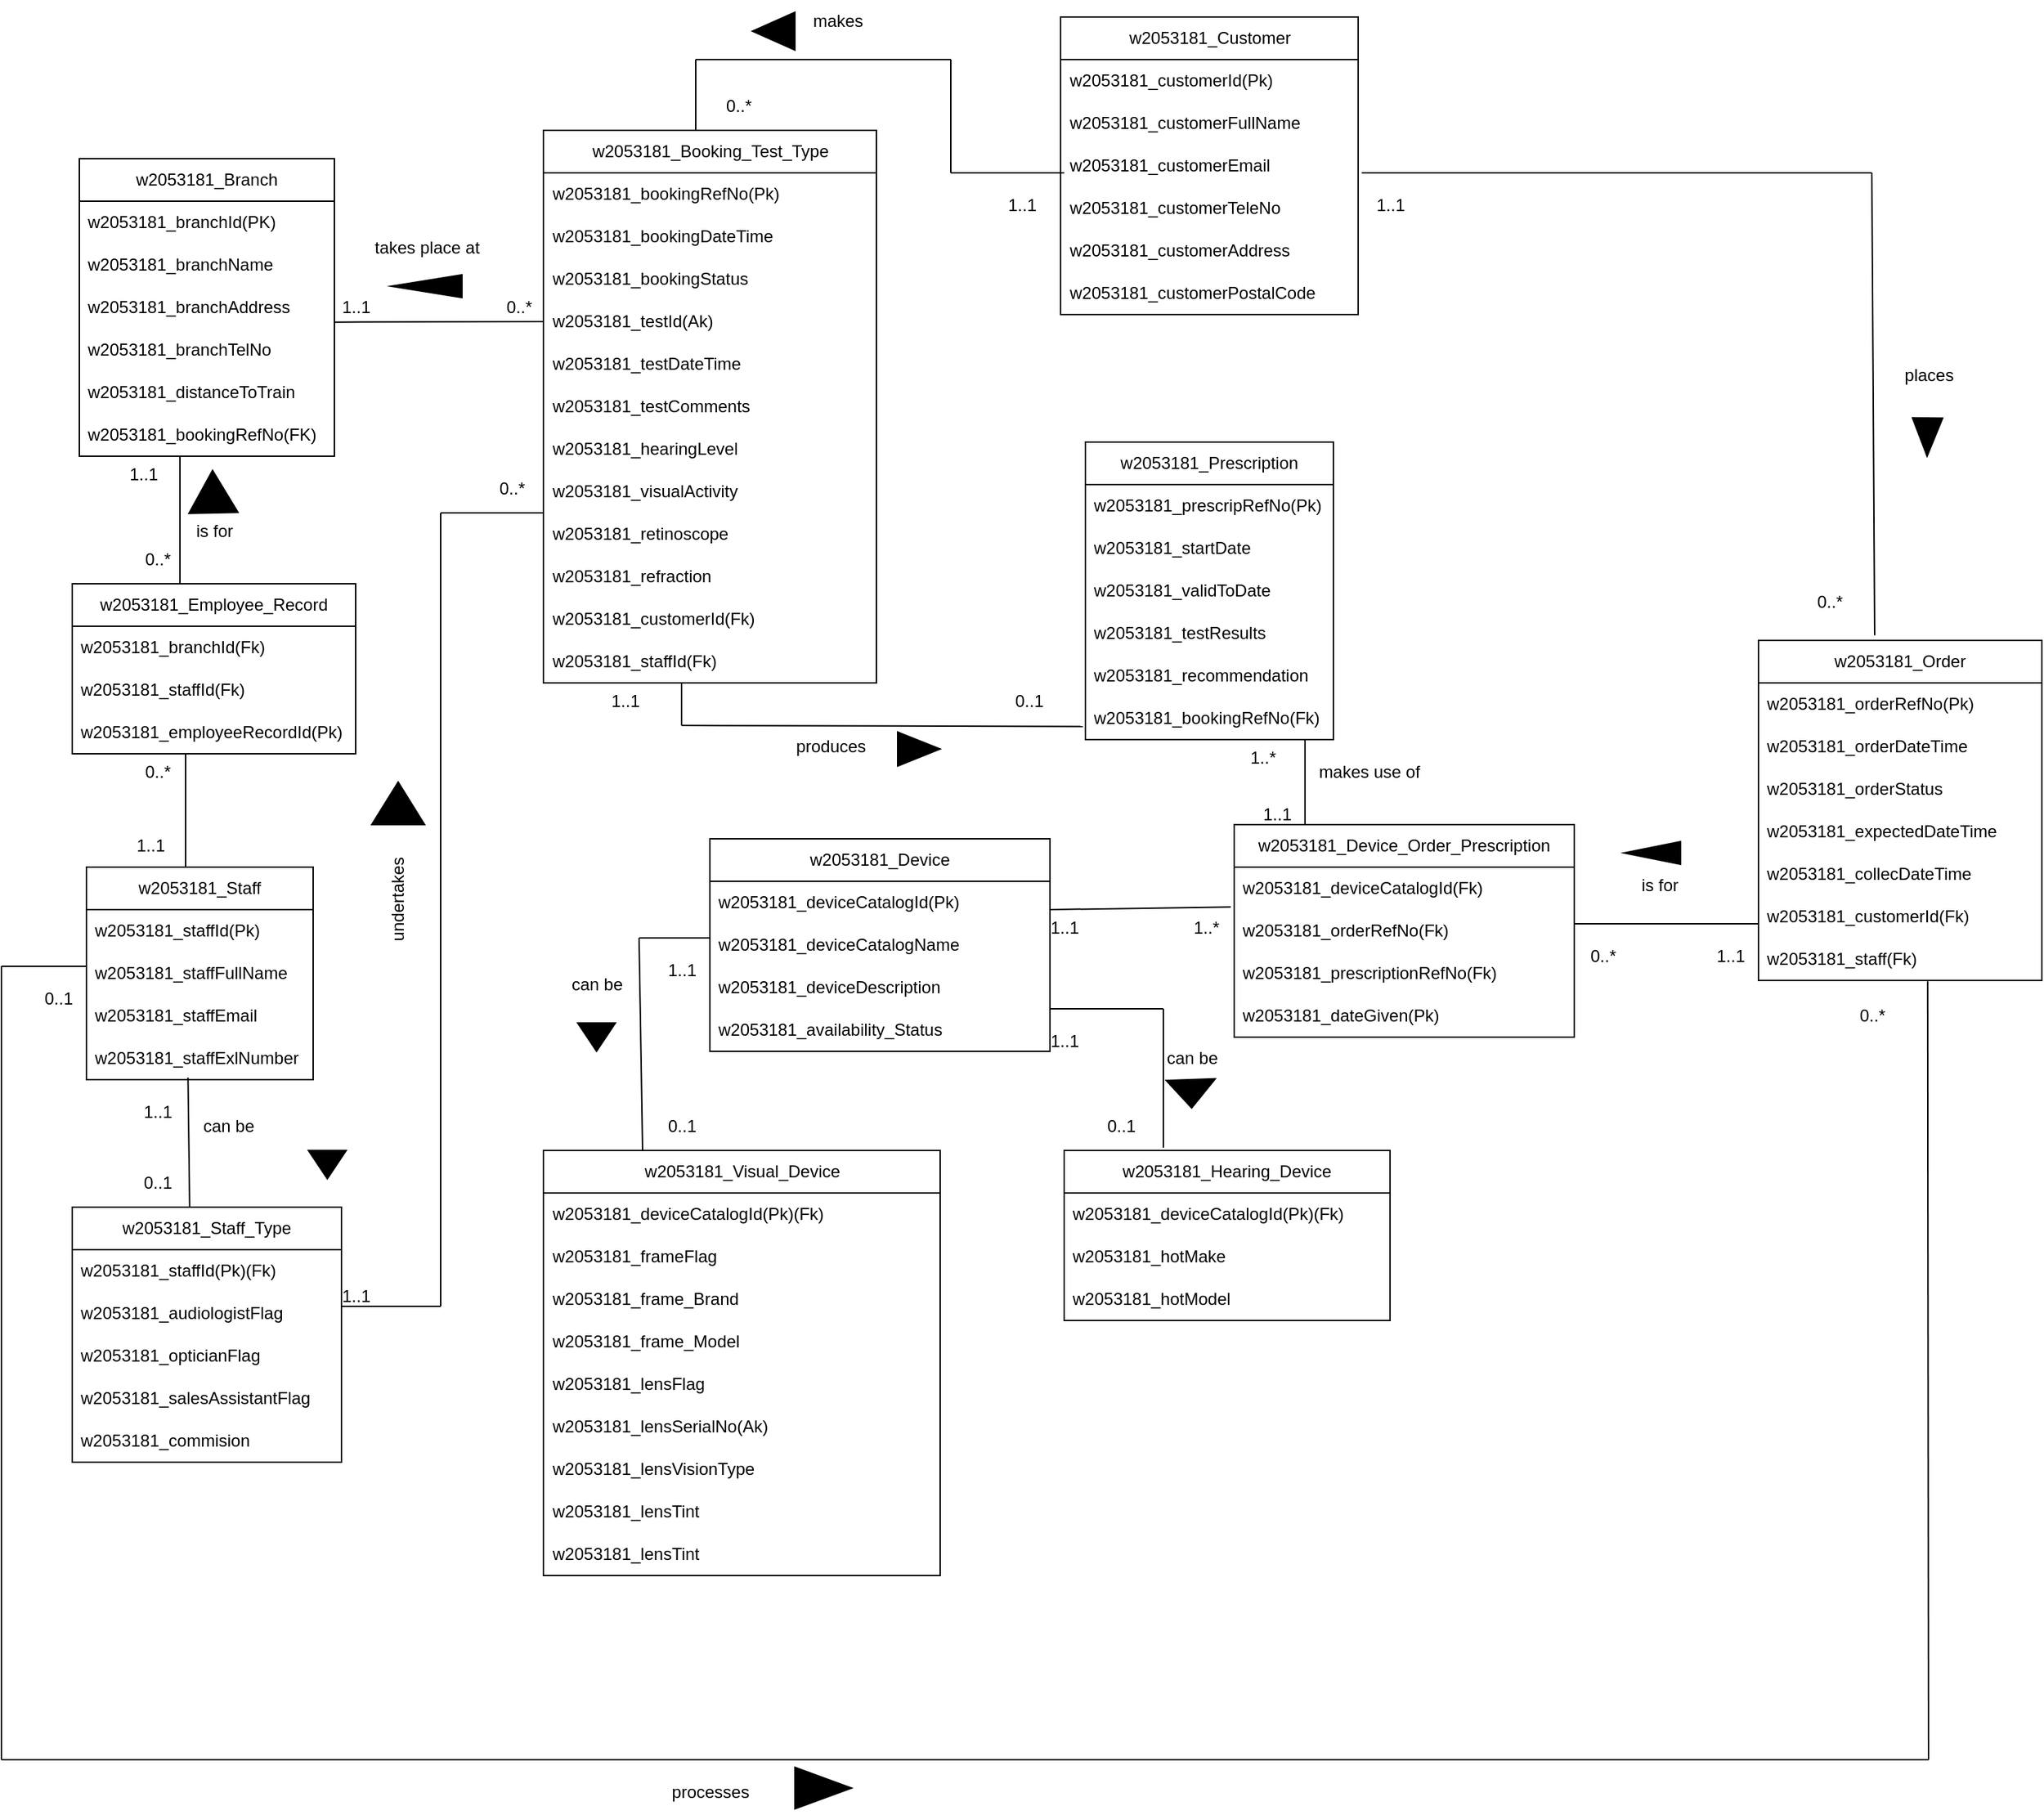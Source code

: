 <mxfile version="24.8.3">
  <diagram name="Page-1" id="bJyHh586enk4Mlsa7Qvp">
    <mxGraphModel dx="1720" dy="743" grid="1" gridSize="10" guides="1" tooltips="1" connect="1" arrows="1" fold="1" page="1" pageScale="1" pageWidth="850" pageHeight="1100" math="0" shadow="0">
      <root>
        <mxCell id="0" />
        <mxCell id="1" parent="0" />
        <mxCell id="fAgYxq34U-bRokej3RfG-1" value="w2053181_Branch" style="swimlane;fontStyle=0;childLayout=stackLayout;horizontal=1;startSize=30;horizontalStack=0;resizeParent=1;resizeParentMax=0;resizeLast=0;collapsible=1;marginBottom=0;whiteSpace=wrap;html=1;" vertex="1" parent="1">
          <mxGeometry x="85" y="150" width="180" height="210" as="geometry" />
        </mxCell>
        <mxCell id="fAgYxq34U-bRokej3RfG-2" value="w2053181_branchId(PK)" style="text;strokeColor=none;fillColor=none;align=left;verticalAlign=middle;spacingLeft=4;spacingRight=4;overflow=hidden;points=[[0,0.5],[1,0.5]];portConstraint=eastwest;rotatable=0;whiteSpace=wrap;html=1;" vertex="1" parent="fAgYxq34U-bRokej3RfG-1">
          <mxGeometry y="30" width="180" height="30" as="geometry" />
        </mxCell>
        <mxCell id="fAgYxq34U-bRokej3RfG-3" value="w2053181_branchName" style="text;strokeColor=none;fillColor=none;align=left;verticalAlign=middle;spacingLeft=4;spacingRight=4;overflow=hidden;points=[[0,0.5],[1,0.5]];portConstraint=eastwest;rotatable=0;whiteSpace=wrap;html=1;" vertex="1" parent="fAgYxq34U-bRokej3RfG-1">
          <mxGeometry y="60" width="180" height="30" as="geometry" />
        </mxCell>
        <mxCell id="fAgYxq34U-bRokej3RfG-4" value="w2053181_branchAddress" style="text;strokeColor=none;fillColor=none;align=left;verticalAlign=middle;spacingLeft=4;spacingRight=4;overflow=hidden;points=[[0,0.5],[1,0.5]];portConstraint=eastwest;rotatable=0;whiteSpace=wrap;html=1;" vertex="1" parent="fAgYxq34U-bRokej3RfG-1">
          <mxGeometry y="90" width="180" height="30" as="geometry" />
        </mxCell>
        <mxCell id="fAgYxq34U-bRokej3RfG-5" value="w2053181_branchTelNo" style="text;strokeColor=none;fillColor=none;align=left;verticalAlign=middle;spacingLeft=4;spacingRight=4;overflow=hidden;points=[[0,0.5],[1,0.5]];portConstraint=eastwest;rotatable=0;whiteSpace=wrap;html=1;" vertex="1" parent="fAgYxq34U-bRokej3RfG-1">
          <mxGeometry y="120" width="180" height="30" as="geometry" />
        </mxCell>
        <mxCell id="fAgYxq34U-bRokej3RfG-6" value="w2053181_distanceToTrain" style="text;strokeColor=none;fillColor=none;align=left;verticalAlign=middle;spacingLeft=4;spacingRight=4;overflow=hidden;points=[[0,0.5],[1,0.5]];portConstraint=eastwest;rotatable=0;whiteSpace=wrap;html=1;" vertex="1" parent="fAgYxq34U-bRokej3RfG-1">
          <mxGeometry y="150" width="180" height="30" as="geometry" />
        </mxCell>
        <mxCell id="fAgYxq34U-bRokej3RfG-7" value="w2053181_bookingRefNo(FK)" style="text;strokeColor=none;fillColor=none;align=left;verticalAlign=middle;spacingLeft=4;spacingRight=4;overflow=hidden;points=[[0,0.5],[1,0.5]];portConstraint=eastwest;rotatable=0;whiteSpace=wrap;html=1;" vertex="1" parent="fAgYxq34U-bRokej3RfG-1">
          <mxGeometry y="180" width="180" height="30" as="geometry" />
        </mxCell>
        <mxCell id="fAgYxq34U-bRokej3RfG-8" value="w2053181_Employee_Record" style="swimlane;fontStyle=0;childLayout=stackLayout;horizontal=1;startSize=30;horizontalStack=0;resizeParent=1;resizeParentMax=0;resizeLast=0;collapsible=1;marginBottom=0;whiteSpace=wrap;html=1;" vertex="1" parent="1">
          <mxGeometry x="80" y="450" width="200" height="120" as="geometry" />
        </mxCell>
        <mxCell id="fAgYxq34U-bRokej3RfG-9" value="w2053181_branchId(Fk)" style="text;strokeColor=none;fillColor=none;align=left;verticalAlign=middle;spacingLeft=4;spacingRight=4;overflow=hidden;points=[[0,0.5],[1,0.5]];portConstraint=eastwest;rotatable=0;whiteSpace=wrap;html=1;" vertex="1" parent="fAgYxq34U-bRokej3RfG-8">
          <mxGeometry y="30" width="200" height="30" as="geometry" />
        </mxCell>
        <mxCell id="fAgYxq34U-bRokej3RfG-10" value="w2053181_staffId(Fk)" style="text;strokeColor=none;fillColor=none;align=left;verticalAlign=middle;spacingLeft=4;spacingRight=4;overflow=hidden;points=[[0,0.5],[1,0.5]];portConstraint=eastwest;rotatable=0;whiteSpace=wrap;html=1;" vertex="1" parent="fAgYxq34U-bRokej3RfG-8">
          <mxGeometry y="60" width="200" height="30" as="geometry" />
        </mxCell>
        <mxCell id="fAgYxq34U-bRokej3RfG-12" value="w2053181_employeeRecordId(Pk)" style="text;strokeColor=none;fillColor=none;align=left;verticalAlign=middle;spacingLeft=4;spacingRight=4;overflow=hidden;points=[[0,0.5],[1,0.5]];portConstraint=eastwest;rotatable=0;whiteSpace=wrap;html=1;" vertex="1" parent="fAgYxq34U-bRokej3RfG-8">
          <mxGeometry y="90" width="200" height="30" as="geometry" />
        </mxCell>
        <mxCell id="fAgYxq34U-bRokej3RfG-14" value="w2053181_Staff_Type" style="swimlane;fontStyle=0;childLayout=stackLayout;horizontal=1;startSize=30;horizontalStack=0;resizeParent=1;resizeParentMax=0;resizeLast=0;collapsible=1;marginBottom=0;whiteSpace=wrap;html=1;" vertex="1" parent="1">
          <mxGeometry x="80" y="890" width="190" height="180" as="geometry" />
        </mxCell>
        <mxCell id="fAgYxq34U-bRokej3RfG-15" value="w2053181_staffId(Pk)(Fk)" style="text;strokeColor=none;fillColor=none;align=left;verticalAlign=middle;spacingLeft=4;spacingRight=4;overflow=hidden;points=[[0,0.5],[1,0.5]];portConstraint=eastwest;rotatable=0;whiteSpace=wrap;html=1;" vertex="1" parent="fAgYxq34U-bRokej3RfG-14">
          <mxGeometry y="30" width="190" height="30" as="geometry" />
        </mxCell>
        <mxCell id="fAgYxq34U-bRokej3RfG-19" value="w2053181_audiologistFlag" style="text;strokeColor=none;fillColor=none;align=left;verticalAlign=middle;spacingLeft=4;spacingRight=4;overflow=hidden;points=[[0,0.5],[1,0.5]];portConstraint=eastwest;rotatable=0;whiteSpace=wrap;html=1;" vertex="1" parent="fAgYxq34U-bRokej3RfG-14">
          <mxGeometry y="60" width="190" height="30" as="geometry" />
        </mxCell>
        <mxCell id="fAgYxq34U-bRokej3RfG-18" value="w2053181_opticianFlag" style="text;strokeColor=none;fillColor=none;align=left;verticalAlign=middle;spacingLeft=4;spacingRight=4;overflow=hidden;points=[[0,0.5],[1,0.5]];portConstraint=eastwest;rotatable=0;whiteSpace=wrap;html=1;" vertex="1" parent="fAgYxq34U-bRokej3RfG-14">
          <mxGeometry y="90" width="190" height="30" as="geometry" />
        </mxCell>
        <mxCell id="fAgYxq34U-bRokej3RfG-16" value="w2053181_salesAssistantFlag" style="text;strokeColor=none;fillColor=none;align=left;verticalAlign=middle;spacingLeft=4;spacingRight=4;overflow=hidden;points=[[0,0.5],[1,0.5]];portConstraint=eastwest;rotatable=0;whiteSpace=wrap;html=1;" vertex="1" parent="fAgYxq34U-bRokej3RfG-14">
          <mxGeometry y="120" width="190" height="30" as="geometry" />
        </mxCell>
        <mxCell id="fAgYxq34U-bRokej3RfG-17" value="w2053181_commision" style="text;strokeColor=none;fillColor=none;align=left;verticalAlign=middle;spacingLeft=4;spacingRight=4;overflow=hidden;points=[[0,0.5],[1,0.5]];portConstraint=eastwest;rotatable=0;whiteSpace=wrap;html=1;" vertex="1" parent="fAgYxq34U-bRokej3RfG-14">
          <mxGeometry y="150" width="190" height="30" as="geometry" />
        </mxCell>
        <mxCell id="fAgYxq34U-bRokej3RfG-20" value="w2053181_Staff" style="swimlane;fontStyle=0;childLayout=stackLayout;horizontal=1;startSize=30;horizontalStack=0;resizeParent=1;resizeParentMax=0;resizeLast=0;collapsible=1;marginBottom=0;whiteSpace=wrap;html=1;" vertex="1" parent="1">
          <mxGeometry x="90" y="650" width="160" height="150" as="geometry" />
        </mxCell>
        <mxCell id="fAgYxq34U-bRokej3RfG-21" value="w2053181_staffId(Pk)" style="text;strokeColor=none;fillColor=none;align=left;verticalAlign=middle;spacingLeft=4;spacingRight=4;overflow=hidden;points=[[0,0.5],[1,0.5]];portConstraint=eastwest;rotatable=0;whiteSpace=wrap;html=1;" vertex="1" parent="fAgYxq34U-bRokej3RfG-20">
          <mxGeometry y="30" width="160" height="30" as="geometry" />
        </mxCell>
        <mxCell id="fAgYxq34U-bRokej3RfG-22" value="w2053181_staffFullName" style="text;strokeColor=none;fillColor=none;align=left;verticalAlign=middle;spacingLeft=4;spacingRight=4;overflow=hidden;points=[[0,0.5],[1,0.5]];portConstraint=eastwest;rotatable=0;whiteSpace=wrap;html=1;" vertex="1" parent="fAgYxq34U-bRokej3RfG-20">
          <mxGeometry y="60" width="160" height="30" as="geometry" />
        </mxCell>
        <mxCell id="fAgYxq34U-bRokej3RfG-23" value="w2053181_staffEmail" style="text;strokeColor=none;fillColor=none;align=left;verticalAlign=middle;spacingLeft=4;spacingRight=4;overflow=hidden;points=[[0,0.5],[1,0.5]];portConstraint=eastwest;rotatable=0;whiteSpace=wrap;html=1;" vertex="1" parent="fAgYxq34U-bRokej3RfG-20">
          <mxGeometry y="90" width="160" height="30" as="geometry" />
        </mxCell>
        <mxCell id="fAgYxq34U-bRokej3RfG-24" value="w2053181_staffExlNumber" style="text;strokeColor=none;fillColor=none;align=left;verticalAlign=middle;spacingLeft=4;spacingRight=4;overflow=hidden;points=[[0,0.5],[1,0.5]];portConstraint=eastwest;rotatable=0;whiteSpace=wrap;html=1;" vertex="1" parent="fAgYxq34U-bRokej3RfG-20">
          <mxGeometry y="120" width="160" height="30" as="geometry" />
        </mxCell>
        <mxCell id="fAgYxq34U-bRokej3RfG-25" value="w2053181_Booking_Test_Type" style="swimlane;fontStyle=0;childLayout=stackLayout;horizontal=1;startSize=30;horizontalStack=0;resizeParent=1;resizeParentMax=0;resizeLast=0;collapsible=1;marginBottom=0;whiteSpace=wrap;html=1;" vertex="1" parent="1">
          <mxGeometry x="412.5" y="130" width="235" height="390" as="geometry" />
        </mxCell>
        <mxCell id="fAgYxq34U-bRokej3RfG-26" value="w2053181_bookingRefNo(Pk)" style="text;strokeColor=none;fillColor=none;align=left;verticalAlign=middle;spacingLeft=4;spacingRight=4;overflow=hidden;points=[[0,0.5],[1,0.5]];portConstraint=eastwest;rotatable=0;whiteSpace=wrap;html=1;" vertex="1" parent="fAgYxq34U-bRokej3RfG-25">
          <mxGeometry y="30" width="235" height="30" as="geometry" />
        </mxCell>
        <mxCell id="fAgYxq34U-bRokej3RfG-28" value="w2053181_bookingDateTime" style="text;strokeColor=none;fillColor=none;align=left;verticalAlign=middle;spacingLeft=4;spacingRight=4;overflow=hidden;points=[[0,0.5],[1,0.5]];portConstraint=eastwest;rotatable=0;whiteSpace=wrap;html=1;" vertex="1" parent="fAgYxq34U-bRokej3RfG-25">
          <mxGeometry y="60" width="235" height="30" as="geometry" />
        </mxCell>
        <mxCell id="fAgYxq34U-bRokej3RfG-29" value="w2053181_bookingStatus" style="text;strokeColor=none;fillColor=none;align=left;verticalAlign=middle;spacingLeft=4;spacingRight=4;overflow=hidden;points=[[0,0.5],[1,0.5]];portConstraint=eastwest;rotatable=0;whiteSpace=wrap;html=1;" vertex="1" parent="fAgYxq34U-bRokej3RfG-25">
          <mxGeometry y="90" width="235" height="30" as="geometry" />
        </mxCell>
        <mxCell id="fAgYxq34U-bRokej3RfG-30" value="w2053181_testId(Ak)" style="text;strokeColor=none;fillColor=none;align=left;verticalAlign=middle;spacingLeft=4;spacingRight=4;overflow=hidden;points=[[0,0.5],[1,0.5]];portConstraint=eastwest;rotatable=0;whiteSpace=wrap;html=1;" vertex="1" parent="fAgYxq34U-bRokej3RfG-25">
          <mxGeometry y="120" width="235" height="30" as="geometry" />
        </mxCell>
        <mxCell id="fAgYxq34U-bRokej3RfG-31" value="w2053181_testDateTime" style="text;strokeColor=none;fillColor=none;align=left;verticalAlign=middle;spacingLeft=4;spacingRight=4;overflow=hidden;points=[[0,0.5],[1,0.5]];portConstraint=eastwest;rotatable=0;whiteSpace=wrap;html=1;" vertex="1" parent="fAgYxq34U-bRokej3RfG-25">
          <mxGeometry y="150" width="235" height="30" as="geometry" />
        </mxCell>
        <mxCell id="fAgYxq34U-bRokej3RfG-32" value="w2053181_testComments" style="text;strokeColor=none;fillColor=none;align=left;verticalAlign=middle;spacingLeft=4;spacingRight=4;overflow=hidden;points=[[0,0.5],[1,0.5]];portConstraint=eastwest;rotatable=0;whiteSpace=wrap;html=1;" vertex="1" parent="fAgYxq34U-bRokej3RfG-25">
          <mxGeometry y="180" width="235" height="30" as="geometry" />
        </mxCell>
        <mxCell id="fAgYxq34U-bRokej3RfG-33" value="w2053181_hearingLevel" style="text;strokeColor=none;fillColor=none;align=left;verticalAlign=middle;spacingLeft=4;spacingRight=4;overflow=hidden;points=[[0,0.5],[1,0.5]];portConstraint=eastwest;rotatable=0;whiteSpace=wrap;html=1;" vertex="1" parent="fAgYxq34U-bRokej3RfG-25">
          <mxGeometry y="210" width="235" height="30" as="geometry" />
        </mxCell>
        <mxCell id="fAgYxq34U-bRokej3RfG-34" value="w2053181_visualActivity" style="text;strokeColor=none;fillColor=none;align=left;verticalAlign=middle;spacingLeft=4;spacingRight=4;overflow=hidden;points=[[0,0.5],[1,0.5]];portConstraint=eastwest;rotatable=0;whiteSpace=wrap;html=1;" vertex="1" parent="fAgYxq34U-bRokej3RfG-25">
          <mxGeometry y="240" width="235" height="30" as="geometry" />
        </mxCell>
        <mxCell id="fAgYxq34U-bRokej3RfG-35" value="w2053181_retinoscope" style="text;strokeColor=none;fillColor=none;align=left;verticalAlign=middle;spacingLeft=4;spacingRight=4;overflow=hidden;points=[[0,0.5],[1,0.5]];portConstraint=eastwest;rotatable=0;whiteSpace=wrap;html=1;" vertex="1" parent="fAgYxq34U-bRokej3RfG-25">
          <mxGeometry y="270" width="235" height="30" as="geometry" />
        </mxCell>
        <mxCell id="fAgYxq34U-bRokej3RfG-36" value="w2053181_refraction" style="text;strokeColor=none;fillColor=none;align=left;verticalAlign=middle;spacingLeft=4;spacingRight=4;overflow=hidden;points=[[0,0.5],[1,0.5]];portConstraint=eastwest;rotatable=0;whiteSpace=wrap;html=1;" vertex="1" parent="fAgYxq34U-bRokej3RfG-25">
          <mxGeometry y="300" width="235" height="30" as="geometry" />
        </mxCell>
        <mxCell id="fAgYxq34U-bRokej3RfG-37" value="w2053181_customerId(Fk)" style="text;strokeColor=none;fillColor=none;align=left;verticalAlign=middle;spacingLeft=4;spacingRight=4;overflow=hidden;points=[[0,0.5],[1,0.5]];portConstraint=eastwest;rotatable=0;whiteSpace=wrap;html=1;" vertex="1" parent="fAgYxq34U-bRokej3RfG-25">
          <mxGeometry y="330" width="235" height="30" as="geometry" />
        </mxCell>
        <mxCell id="fAgYxq34U-bRokej3RfG-100" value="" style="endArrow=none;html=1;rounded=0;entryX=-0.01;entryY=0.693;entryDx=0;entryDy=0;entryPerimeter=0;" edge="1" parent="fAgYxq34U-bRokej3RfG-25" target="fAgYxq34U-bRokej3RfG-72">
          <mxGeometry width="50" height="50" relative="1" as="geometry">
            <mxPoint x="97.5" y="420" as="sourcePoint" />
            <mxPoint x="377.5" y="420" as="targetPoint" />
          </mxGeometry>
        </mxCell>
        <mxCell id="fAgYxq34U-bRokej3RfG-38" value="w2053181_staffId(Fk)" style="text;strokeColor=none;fillColor=none;align=left;verticalAlign=middle;spacingLeft=4;spacingRight=4;overflow=hidden;points=[[0,0.5],[1,0.5]];portConstraint=eastwest;rotatable=0;whiteSpace=wrap;html=1;" vertex="1" parent="fAgYxq34U-bRokej3RfG-25">
          <mxGeometry y="360" width="235" height="30" as="geometry" />
        </mxCell>
        <mxCell id="fAgYxq34U-bRokej3RfG-39" value="w2053181_Visual_Device" style="swimlane;fontStyle=0;childLayout=stackLayout;horizontal=1;startSize=30;horizontalStack=0;resizeParent=1;resizeParentMax=0;resizeLast=0;collapsible=1;marginBottom=0;whiteSpace=wrap;html=1;" vertex="1" parent="1">
          <mxGeometry x="412.5" y="850" width="280" height="300" as="geometry" />
        </mxCell>
        <mxCell id="fAgYxq34U-bRokej3RfG-40" value="w2053181_deviceCatalogId(Pk)(Fk)" style="text;strokeColor=none;fillColor=none;align=left;verticalAlign=middle;spacingLeft=4;spacingRight=4;overflow=hidden;points=[[0,0.5],[1,0.5]];portConstraint=eastwest;rotatable=0;whiteSpace=wrap;html=1;" vertex="1" parent="fAgYxq34U-bRokej3RfG-39">
          <mxGeometry y="30" width="280" height="30" as="geometry" />
        </mxCell>
        <mxCell id="fAgYxq34U-bRokej3RfG-41" value="w2053181_frameFlag" style="text;strokeColor=none;fillColor=none;align=left;verticalAlign=middle;spacingLeft=4;spacingRight=4;overflow=hidden;points=[[0,0.5],[1,0.5]];portConstraint=eastwest;rotatable=0;whiteSpace=wrap;html=1;" vertex="1" parent="fAgYxq34U-bRokej3RfG-39">
          <mxGeometry y="60" width="280" height="30" as="geometry" />
        </mxCell>
        <mxCell id="fAgYxq34U-bRokej3RfG-42" value="w2053181_frame_Brand" style="text;strokeColor=none;fillColor=none;align=left;verticalAlign=middle;spacingLeft=4;spacingRight=4;overflow=hidden;points=[[0,0.5],[1,0.5]];portConstraint=eastwest;rotatable=0;whiteSpace=wrap;html=1;" vertex="1" parent="fAgYxq34U-bRokej3RfG-39">
          <mxGeometry y="90" width="280" height="30" as="geometry" />
        </mxCell>
        <mxCell id="fAgYxq34U-bRokej3RfG-48" value="w2053181_frame_Model" style="text;strokeColor=none;fillColor=none;align=left;verticalAlign=middle;spacingLeft=4;spacingRight=4;overflow=hidden;points=[[0,0.5],[1,0.5]];portConstraint=eastwest;rotatable=0;whiteSpace=wrap;html=1;" vertex="1" parent="fAgYxq34U-bRokej3RfG-39">
          <mxGeometry y="120" width="280" height="30" as="geometry" />
        </mxCell>
        <mxCell id="fAgYxq34U-bRokej3RfG-49" value="w2053181_lensFlag" style="text;strokeColor=none;fillColor=none;align=left;verticalAlign=middle;spacingLeft=4;spacingRight=4;overflow=hidden;points=[[0,0.5],[1,0.5]];portConstraint=eastwest;rotatable=0;whiteSpace=wrap;html=1;" vertex="1" parent="fAgYxq34U-bRokej3RfG-39">
          <mxGeometry y="150" width="280" height="30" as="geometry" />
        </mxCell>
        <mxCell id="fAgYxq34U-bRokej3RfG-50" value="w2053181_lensSerialNo(Ak)" style="text;strokeColor=none;fillColor=none;align=left;verticalAlign=middle;spacingLeft=4;spacingRight=4;overflow=hidden;points=[[0,0.5],[1,0.5]];portConstraint=eastwest;rotatable=0;whiteSpace=wrap;html=1;" vertex="1" parent="fAgYxq34U-bRokej3RfG-39">
          <mxGeometry y="180" width="280" height="30" as="geometry" />
        </mxCell>
        <mxCell id="fAgYxq34U-bRokej3RfG-51" value="w2053181_lensVisionType" style="text;strokeColor=none;fillColor=none;align=left;verticalAlign=middle;spacingLeft=4;spacingRight=4;overflow=hidden;points=[[0,0.5],[1,0.5]];portConstraint=eastwest;rotatable=0;whiteSpace=wrap;html=1;" vertex="1" parent="fAgYxq34U-bRokej3RfG-39">
          <mxGeometry y="210" width="280" height="30" as="geometry" />
        </mxCell>
        <mxCell id="fAgYxq34U-bRokej3RfG-52" value="w2053181_lensTint" style="text;strokeColor=none;fillColor=none;align=left;verticalAlign=middle;spacingLeft=4;spacingRight=4;overflow=hidden;points=[[0,0.5],[1,0.5]];portConstraint=eastwest;rotatable=0;whiteSpace=wrap;html=1;" vertex="1" parent="fAgYxq34U-bRokej3RfG-39">
          <mxGeometry y="240" width="280" height="30" as="geometry" />
        </mxCell>
        <mxCell id="fAgYxq34U-bRokej3RfG-53" value="w2053181_lensTint" style="text;strokeColor=none;fillColor=none;align=left;verticalAlign=middle;spacingLeft=4;spacingRight=4;overflow=hidden;points=[[0,0.5],[1,0.5]];portConstraint=eastwest;rotatable=0;whiteSpace=wrap;html=1;" vertex="1" parent="fAgYxq34U-bRokej3RfG-39">
          <mxGeometry y="270" width="280" height="30" as="geometry" />
        </mxCell>
        <mxCell id="fAgYxq34U-bRokej3RfG-43" value="w2053181_Device" style="swimlane;fontStyle=0;childLayout=stackLayout;horizontal=1;startSize=30;horizontalStack=0;resizeParent=1;resizeParentMax=0;resizeLast=0;collapsible=1;marginBottom=0;whiteSpace=wrap;html=1;" vertex="1" parent="1">
          <mxGeometry x="530" y="630" width="240" height="150" as="geometry" />
        </mxCell>
        <mxCell id="fAgYxq34U-bRokej3RfG-44" value="w2053181_deviceCatalogId(Pk)" style="text;strokeColor=none;fillColor=none;align=left;verticalAlign=middle;spacingLeft=4;spacingRight=4;overflow=hidden;points=[[0,0.5],[1,0.5]];portConstraint=eastwest;rotatable=0;whiteSpace=wrap;html=1;" vertex="1" parent="fAgYxq34U-bRokej3RfG-43">
          <mxGeometry y="30" width="240" height="30" as="geometry" />
        </mxCell>
        <mxCell id="fAgYxq34U-bRokej3RfG-45" value="w2053181_deviceCatalogName" style="text;strokeColor=none;fillColor=none;align=left;verticalAlign=middle;spacingLeft=4;spacingRight=4;overflow=hidden;points=[[0,0.5],[1,0.5]];portConstraint=eastwest;rotatable=0;whiteSpace=wrap;html=1;" vertex="1" parent="fAgYxq34U-bRokej3RfG-43">
          <mxGeometry y="60" width="240" height="30" as="geometry" />
        </mxCell>
        <mxCell id="fAgYxq34U-bRokej3RfG-46" value="w2053181_deviceDescription" style="text;strokeColor=none;fillColor=none;align=left;verticalAlign=middle;spacingLeft=4;spacingRight=4;overflow=hidden;points=[[0,0.5],[1,0.5]];portConstraint=eastwest;rotatable=0;whiteSpace=wrap;html=1;" vertex="1" parent="fAgYxq34U-bRokej3RfG-43">
          <mxGeometry y="90" width="240" height="30" as="geometry" />
        </mxCell>
        <mxCell id="fAgYxq34U-bRokej3RfG-47" value="w2053181_availability_Status" style="text;strokeColor=none;fillColor=none;align=left;verticalAlign=middle;spacingLeft=4;spacingRight=4;overflow=hidden;points=[[0,0.5],[1,0.5]];portConstraint=eastwest;rotatable=0;whiteSpace=wrap;html=1;" vertex="1" parent="fAgYxq34U-bRokej3RfG-43">
          <mxGeometry y="120" width="240" height="30" as="geometry" />
        </mxCell>
        <mxCell id="fAgYxq34U-bRokej3RfG-54" value="w2053181_Hearing_Device" style="swimlane;fontStyle=0;childLayout=stackLayout;horizontal=1;startSize=30;horizontalStack=0;resizeParent=1;resizeParentMax=0;resizeLast=0;collapsible=1;marginBottom=0;whiteSpace=wrap;html=1;" vertex="1" parent="1">
          <mxGeometry x="780" y="850" width="230" height="120" as="geometry" />
        </mxCell>
        <mxCell id="fAgYxq34U-bRokej3RfG-55" value="w2053181_deviceCatalogId(Pk)(Fk)" style="text;strokeColor=none;fillColor=none;align=left;verticalAlign=middle;spacingLeft=4;spacingRight=4;overflow=hidden;points=[[0,0.5],[1,0.5]];portConstraint=eastwest;rotatable=0;whiteSpace=wrap;html=1;" vertex="1" parent="fAgYxq34U-bRokej3RfG-54">
          <mxGeometry y="30" width="230" height="30" as="geometry" />
        </mxCell>
        <mxCell id="fAgYxq34U-bRokej3RfG-56" value="w2053181_hotMake" style="text;strokeColor=none;fillColor=none;align=left;verticalAlign=middle;spacingLeft=4;spacingRight=4;overflow=hidden;points=[[0,0.5],[1,0.5]];portConstraint=eastwest;rotatable=0;whiteSpace=wrap;html=1;" vertex="1" parent="fAgYxq34U-bRokej3RfG-54">
          <mxGeometry y="60" width="230" height="30" as="geometry" />
        </mxCell>
        <mxCell id="fAgYxq34U-bRokej3RfG-57" value="w2053181_hotModel" style="text;strokeColor=none;fillColor=none;align=left;verticalAlign=middle;spacingLeft=4;spacingRight=4;overflow=hidden;points=[[0,0.5],[1,0.5]];portConstraint=eastwest;rotatable=0;whiteSpace=wrap;html=1;" vertex="1" parent="fAgYxq34U-bRokej3RfG-54">
          <mxGeometry y="90" width="230" height="30" as="geometry" />
        </mxCell>
        <mxCell id="fAgYxq34U-bRokej3RfG-59" value="w2053181_Customer" style="swimlane;fontStyle=0;childLayout=stackLayout;horizontal=1;startSize=30;horizontalStack=0;resizeParent=1;resizeParentMax=0;resizeLast=0;collapsible=1;marginBottom=0;whiteSpace=wrap;html=1;" vertex="1" parent="1">
          <mxGeometry x="777.5" y="50" width="210" height="210" as="geometry" />
        </mxCell>
        <mxCell id="fAgYxq34U-bRokej3RfG-60" value="w2053181_customerId(Pk)" style="text;strokeColor=none;fillColor=none;align=left;verticalAlign=middle;spacingLeft=4;spacingRight=4;overflow=hidden;points=[[0,0.5],[1,0.5]];portConstraint=eastwest;rotatable=0;whiteSpace=wrap;html=1;" vertex="1" parent="fAgYxq34U-bRokej3RfG-59">
          <mxGeometry y="30" width="210" height="30" as="geometry" />
        </mxCell>
        <mxCell id="fAgYxq34U-bRokej3RfG-61" value="w2053181_customerFullName" style="text;strokeColor=none;fillColor=none;align=left;verticalAlign=middle;spacingLeft=4;spacingRight=4;overflow=hidden;points=[[0,0.5],[1,0.5]];portConstraint=eastwest;rotatable=0;whiteSpace=wrap;html=1;" vertex="1" parent="fAgYxq34U-bRokej3RfG-59">
          <mxGeometry y="60" width="210" height="30" as="geometry" />
        </mxCell>
        <mxCell id="fAgYxq34U-bRokej3RfG-62" value="w2053181_customerEmail" style="text;strokeColor=none;fillColor=none;align=left;verticalAlign=middle;spacingLeft=4;spacingRight=4;overflow=hidden;points=[[0,0.5],[1,0.5]];portConstraint=eastwest;rotatable=0;whiteSpace=wrap;html=1;" vertex="1" parent="fAgYxq34U-bRokej3RfG-59">
          <mxGeometry y="90" width="210" height="30" as="geometry" />
        </mxCell>
        <mxCell id="fAgYxq34U-bRokej3RfG-63" value="w2053181_customerTeleNo" style="text;strokeColor=none;fillColor=none;align=left;verticalAlign=middle;spacingLeft=4;spacingRight=4;overflow=hidden;points=[[0,0.5],[1,0.5]];portConstraint=eastwest;rotatable=0;whiteSpace=wrap;html=1;" vertex="1" parent="fAgYxq34U-bRokej3RfG-59">
          <mxGeometry y="120" width="210" height="30" as="geometry" />
        </mxCell>
        <mxCell id="fAgYxq34U-bRokej3RfG-64" value="w2053181_customerAddress" style="text;strokeColor=none;fillColor=none;align=left;verticalAlign=middle;spacingLeft=4;spacingRight=4;overflow=hidden;points=[[0,0.5],[1,0.5]];portConstraint=eastwest;rotatable=0;whiteSpace=wrap;html=1;" vertex="1" parent="fAgYxq34U-bRokej3RfG-59">
          <mxGeometry y="150" width="210" height="30" as="geometry" />
        </mxCell>
        <mxCell id="fAgYxq34U-bRokej3RfG-65" value="w2053181_customerPostalCode" style="text;strokeColor=none;fillColor=none;align=left;verticalAlign=middle;spacingLeft=4;spacingRight=4;overflow=hidden;points=[[0,0.5],[1,0.5]];portConstraint=eastwest;rotatable=0;whiteSpace=wrap;html=1;" vertex="1" parent="fAgYxq34U-bRokej3RfG-59">
          <mxGeometry y="180" width="210" height="30" as="geometry" />
        </mxCell>
        <mxCell id="fAgYxq34U-bRokej3RfG-66" value="w2053181_Prescription" style="swimlane;fontStyle=0;childLayout=stackLayout;horizontal=1;startSize=30;horizontalStack=0;resizeParent=1;resizeParentMax=0;resizeLast=0;collapsible=1;marginBottom=0;whiteSpace=wrap;html=1;" vertex="1" parent="1">
          <mxGeometry x="795" y="350" width="175" height="210" as="geometry" />
        </mxCell>
        <mxCell id="fAgYxq34U-bRokej3RfG-67" value="w2053181_prescripRefNo(Pk)" style="text;strokeColor=none;fillColor=none;align=left;verticalAlign=middle;spacingLeft=4;spacingRight=4;overflow=hidden;points=[[0,0.5],[1,0.5]];portConstraint=eastwest;rotatable=0;whiteSpace=wrap;html=1;" vertex="1" parent="fAgYxq34U-bRokej3RfG-66">
          <mxGeometry y="30" width="175" height="30" as="geometry" />
        </mxCell>
        <mxCell id="fAgYxq34U-bRokej3RfG-68" value="w2053181_startDate" style="text;strokeColor=none;fillColor=none;align=left;verticalAlign=middle;spacingLeft=4;spacingRight=4;overflow=hidden;points=[[0,0.5],[1,0.5]];portConstraint=eastwest;rotatable=0;whiteSpace=wrap;html=1;" vertex="1" parent="fAgYxq34U-bRokej3RfG-66">
          <mxGeometry y="60" width="175" height="30" as="geometry" />
        </mxCell>
        <mxCell id="fAgYxq34U-bRokej3RfG-69" value="w2053181_validToDate" style="text;strokeColor=none;fillColor=none;align=left;verticalAlign=middle;spacingLeft=4;spacingRight=4;overflow=hidden;points=[[0,0.5],[1,0.5]];portConstraint=eastwest;rotatable=0;whiteSpace=wrap;html=1;" vertex="1" parent="fAgYxq34U-bRokej3RfG-66">
          <mxGeometry y="90" width="175" height="30" as="geometry" />
        </mxCell>
        <mxCell id="fAgYxq34U-bRokej3RfG-70" value="w2053181_testResults" style="text;strokeColor=none;fillColor=none;align=left;verticalAlign=middle;spacingLeft=4;spacingRight=4;overflow=hidden;points=[[0,0.5],[1,0.5]];portConstraint=eastwest;rotatable=0;whiteSpace=wrap;html=1;" vertex="1" parent="fAgYxq34U-bRokej3RfG-66">
          <mxGeometry y="120" width="175" height="30" as="geometry" />
        </mxCell>
        <mxCell id="fAgYxq34U-bRokej3RfG-71" value="w2053181_recommendation" style="text;strokeColor=none;fillColor=none;align=left;verticalAlign=middle;spacingLeft=4;spacingRight=4;overflow=hidden;points=[[0,0.5],[1,0.5]];portConstraint=eastwest;rotatable=0;whiteSpace=wrap;html=1;" vertex="1" parent="fAgYxq34U-bRokej3RfG-66">
          <mxGeometry y="150" width="175" height="30" as="geometry" />
        </mxCell>
        <mxCell id="fAgYxq34U-bRokej3RfG-72" value="w2053181_bookingRefNo(Fk)" style="text;strokeColor=none;fillColor=none;align=left;verticalAlign=middle;spacingLeft=4;spacingRight=4;overflow=hidden;points=[[0,0.5],[1,0.5]];portConstraint=eastwest;rotatable=0;whiteSpace=wrap;html=1;" vertex="1" parent="fAgYxq34U-bRokej3RfG-66">
          <mxGeometry y="180" width="175" height="30" as="geometry" />
        </mxCell>
        <mxCell id="fAgYxq34U-bRokej3RfG-73" value="w2053181_Device_Order_Prescription" style="swimlane;fontStyle=0;childLayout=stackLayout;horizontal=1;startSize=30;horizontalStack=0;resizeParent=1;resizeParentMax=0;resizeLast=0;collapsible=1;marginBottom=0;whiteSpace=wrap;html=1;" vertex="1" parent="1">
          <mxGeometry x="900" y="620" width="240" height="150" as="geometry" />
        </mxCell>
        <mxCell id="fAgYxq34U-bRokej3RfG-74" value="w2053181_deviceCatalogId(Fk)" style="text;strokeColor=none;fillColor=none;align=left;verticalAlign=middle;spacingLeft=4;spacingRight=4;overflow=hidden;points=[[0,0.5],[1,0.5]];portConstraint=eastwest;rotatable=0;whiteSpace=wrap;html=1;" vertex="1" parent="fAgYxq34U-bRokej3RfG-73">
          <mxGeometry y="30" width="240" height="30" as="geometry" />
        </mxCell>
        <mxCell id="fAgYxq34U-bRokej3RfG-75" value="w2053181_orderRefNo(Fk)" style="text;strokeColor=none;fillColor=none;align=left;verticalAlign=middle;spacingLeft=4;spacingRight=4;overflow=hidden;points=[[0,0.5],[1,0.5]];portConstraint=eastwest;rotatable=0;whiteSpace=wrap;html=1;" vertex="1" parent="fAgYxq34U-bRokej3RfG-73">
          <mxGeometry y="60" width="240" height="30" as="geometry" />
        </mxCell>
        <mxCell id="fAgYxq34U-bRokej3RfG-76" value="w2053181_prescriptionRefNo(Fk)" style="text;strokeColor=none;fillColor=none;align=left;verticalAlign=middle;spacingLeft=4;spacingRight=4;overflow=hidden;points=[[0,0.5],[1,0.5]];portConstraint=eastwest;rotatable=0;whiteSpace=wrap;html=1;" vertex="1" parent="fAgYxq34U-bRokej3RfG-73">
          <mxGeometry y="90" width="240" height="30" as="geometry" />
        </mxCell>
        <mxCell id="fAgYxq34U-bRokej3RfG-77" value="w2053181_dateGiven(Pk)" style="text;strokeColor=none;fillColor=none;align=left;verticalAlign=middle;spacingLeft=4;spacingRight=4;overflow=hidden;points=[[0,0.5],[1,0.5]];portConstraint=eastwest;rotatable=0;whiteSpace=wrap;html=1;" vertex="1" parent="fAgYxq34U-bRokej3RfG-73">
          <mxGeometry y="120" width="240" height="30" as="geometry" />
        </mxCell>
        <mxCell id="fAgYxq34U-bRokej3RfG-78" value="w2053181_Order" style="swimlane;fontStyle=0;childLayout=stackLayout;horizontal=1;startSize=30;horizontalStack=0;resizeParent=1;resizeParentMax=0;resizeLast=0;collapsible=1;marginBottom=0;whiteSpace=wrap;html=1;" vertex="1" parent="1">
          <mxGeometry x="1270" y="490" width="200" height="240" as="geometry" />
        </mxCell>
        <mxCell id="fAgYxq34U-bRokej3RfG-79" value="w2053181_orderRefNo(Pk)" style="text;strokeColor=none;fillColor=none;align=left;verticalAlign=middle;spacingLeft=4;spacingRight=4;overflow=hidden;points=[[0,0.5],[1,0.5]];portConstraint=eastwest;rotatable=0;whiteSpace=wrap;html=1;" vertex="1" parent="fAgYxq34U-bRokej3RfG-78">
          <mxGeometry y="30" width="200" height="30" as="geometry" />
        </mxCell>
        <mxCell id="fAgYxq34U-bRokej3RfG-80" value="w2053181_orderDateTime" style="text;strokeColor=none;fillColor=none;align=left;verticalAlign=middle;spacingLeft=4;spacingRight=4;overflow=hidden;points=[[0,0.5],[1,0.5]];portConstraint=eastwest;rotatable=0;whiteSpace=wrap;html=1;" vertex="1" parent="fAgYxq34U-bRokej3RfG-78">
          <mxGeometry y="60" width="200" height="30" as="geometry" />
        </mxCell>
        <mxCell id="fAgYxq34U-bRokej3RfG-81" value="w2053181_orderStatus" style="text;strokeColor=none;fillColor=none;align=left;verticalAlign=middle;spacingLeft=4;spacingRight=4;overflow=hidden;points=[[0,0.5],[1,0.5]];portConstraint=eastwest;rotatable=0;whiteSpace=wrap;html=1;" vertex="1" parent="fAgYxq34U-bRokej3RfG-78">
          <mxGeometry y="90" width="200" height="30" as="geometry" />
        </mxCell>
        <mxCell id="fAgYxq34U-bRokej3RfG-82" value="w2053181_expectedDateTime" style="text;strokeColor=none;fillColor=none;align=left;verticalAlign=middle;spacingLeft=4;spacingRight=4;overflow=hidden;points=[[0,0.5],[1,0.5]];portConstraint=eastwest;rotatable=0;whiteSpace=wrap;html=1;" vertex="1" parent="fAgYxq34U-bRokej3RfG-78">
          <mxGeometry y="120" width="200" height="30" as="geometry" />
        </mxCell>
        <mxCell id="fAgYxq34U-bRokej3RfG-83" value="w2053181_collecDateTime" style="text;strokeColor=none;fillColor=none;align=left;verticalAlign=middle;spacingLeft=4;spacingRight=4;overflow=hidden;points=[[0,0.5],[1,0.5]];portConstraint=eastwest;rotatable=0;whiteSpace=wrap;html=1;" vertex="1" parent="fAgYxq34U-bRokej3RfG-78">
          <mxGeometry y="150" width="200" height="30" as="geometry" />
        </mxCell>
        <mxCell id="fAgYxq34U-bRokej3RfG-84" value="w2053181_customerId(Fk)" style="text;strokeColor=none;fillColor=none;align=left;verticalAlign=middle;spacingLeft=4;spacingRight=4;overflow=hidden;points=[[0,0.5],[1,0.5]];portConstraint=eastwest;rotatable=0;whiteSpace=wrap;html=1;" vertex="1" parent="fAgYxq34U-bRokej3RfG-78">
          <mxGeometry y="180" width="200" height="30" as="geometry" />
        </mxCell>
        <mxCell id="fAgYxq34U-bRokej3RfG-85" value="w2053181_staff(Fk)" style="text;strokeColor=none;fillColor=none;align=left;verticalAlign=middle;spacingLeft=4;spacingRight=4;overflow=hidden;points=[[0,0.5],[1,0.5]];portConstraint=eastwest;rotatable=0;whiteSpace=wrap;html=1;" vertex="1" parent="fAgYxq34U-bRokej3RfG-78">
          <mxGeometry y="210" width="200" height="30" as="geometry" />
        </mxCell>
        <mxCell id="fAgYxq34U-bRokej3RfG-87" value="" style="endArrow=none;html=1;rounded=0;" edge="1" parent="1">
          <mxGeometry width="50" height="50" relative="1" as="geometry">
            <mxPoint x="156" y="450" as="sourcePoint" />
            <mxPoint x="156" y="360" as="targetPoint" />
          </mxGeometry>
        </mxCell>
        <mxCell id="fAgYxq34U-bRokej3RfG-90" value="" style="endArrow=none;html=1;rounded=0;" edge="1" parent="1">
          <mxGeometry width="50" height="50" relative="1" as="geometry">
            <mxPoint x="160" y="650" as="sourcePoint" />
            <mxPoint x="160" y="570" as="targetPoint" />
          </mxGeometry>
        </mxCell>
        <mxCell id="fAgYxq34U-bRokej3RfG-91" value="" style="endArrow=none;html=1;rounded=0;entryX=0.448;entryY=0.949;entryDx=0;entryDy=0;entryPerimeter=0;exitX=0.436;exitY=0;exitDx=0;exitDy=0;exitPerimeter=0;" edge="1" parent="1" source="fAgYxq34U-bRokej3RfG-14" target="fAgYxq34U-bRokej3RfG-24">
          <mxGeometry width="50" height="50" relative="1" as="geometry">
            <mxPoint x="160" y="890" as="sourcePoint" />
            <mxPoint x="210" y="840" as="targetPoint" />
          </mxGeometry>
        </mxCell>
        <mxCell id="fAgYxq34U-bRokej3RfG-93" value="" style="endArrow=none;html=1;rounded=0;entryX=0;entryY=0.5;entryDx=0;entryDy=0;exitX=0.998;exitY=0.845;exitDx=0;exitDy=0;exitPerimeter=0;" edge="1" parent="1" source="fAgYxq34U-bRokej3RfG-4" target="fAgYxq34U-bRokej3RfG-30">
          <mxGeometry width="50" height="50" relative="1" as="geometry">
            <mxPoint x="265" y="270" as="sourcePoint" />
            <mxPoint x="315" y="220" as="targetPoint" />
          </mxGeometry>
        </mxCell>
        <mxCell id="fAgYxq34U-bRokej3RfG-94" value="" style="endArrow=none;html=1;rounded=0;entryX=0.032;entryY=0;entryDx=0;entryDy=0;entryPerimeter=0;" edge="1" parent="1">
          <mxGeometry width="50" height="50" relative="1" as="geometry">
            <mxPoint x="340" y="400" as="sourcePoint" />
            <mxPoint x="412.5" y="400" as="targetPoint" />
          </mxGeometry>
        </mxCell>
        <mxCell id="fAgYxq34U-bRokej3RfG-95" value="" style="endArrow=none;html=1;rounded=0;" edge="1" parent="1">
          <mxGeometry width="50" height="50" relative="1" as="geometry">
            <mxPoint x="340" y="960" as="sourcePoint" />
            <mxPoint x="340" y="400" as="targetPoint" />
          </mxGeometry>
        </mxCell>
        <mxCell id="fAgYxq34U-bRokej3RfG-96" value="" style="endArrow=none;html=1;rounded=0;" edge="1" parent="1">
          <mxGeometry width="50" height="50" relative="1" as="geometry">
            <mxPoint x="270" y="960" as="sourcePoint" />
            <mxPoint x="340" y="960" as="targetPoint" />
          </mxGeometry>
        </mxCell>
        <mxCell id="fAgYxq34U-bRokej3RfG-97" value="" style="endArrow=none;html=1;rounded=0;" edge="1" parent="1">
          <mxGeometry width="50" height="50" relative="1" as="geometry">
            <mxPoint x="510" y="550" as="sourcePoint" />
            <mxPoint x="510" y="520" as="targetPoint" />
          </mxGeometry>
        </mxCell>
        <mxCell id="fAgYxq34U-bRokej3RfG-101" value="" style="endArrow=none;html=1;rounded=0;" edge="1" parent="1">
          <mxGeometry width="50" height="50" relative="1" as="geometry">
            <mxPoint x="480" y="700" as="sourcePoint" />
            <mxPoint x="530" y="700" as="targetPoint" />
          </mxGeometry>
        </mxCell>
        <mxCell id="fAgYxq34U-bRokej3RfG-102" value="" style="endArrow=none;html=1;rounded=0;exitX=0.25;exitY=0;exitDx=0;exitDy=0;" edge="1" parent="1" source="fAgYxq34U-bRokej3RfG-39">
          <mxGeometry width="50" height="50" relative="1" as="geometry">
            <mxPoint x="430" y="750" as="sourcePoint" />
            <mxPoint x="480" y="700" as="targetPoint" />
          </mxGeometry>
        </mxCell>
        <mxCell id="fAgYxq34U-bRokej3RfG-103" value="" style="endArrow=none;html=1;rounded=0;entryX=-0.01;entryY=-0.061;entryDx=0;entryDy=0;entryPerimeter=0;" edge="1" parent="1" target="fAgYxq34U-bRokej3RfG-75">
          <mxGeometry width="50" height="50" relative="1" as="geometry">
            <mxPoint x="770" y="680" as="sourcePoint" />
            <mxPoint x="820" y="630" as="targetPoint" />
          </mxGeometry>
        </mxCell>
        <mxCell id="fAgYxq34U-bRokej3RfG-104" value="" style="endArrow=none;html=1;rounded=0;" edge="1" parent="1">
          <mxGeometry width="50" height="50" relative="1" as="geometry">
            <mxPoint x="770" y="750" as="sourcePoint" />
            <mxPoint x="850" y="750" as="targetPoint" />
          </mxGeometry>
        </mxCell>
        <mxCell id="fAgYxq34U-bRokej3RfG-105" value="" style="endArrow=none;html=1;rounded=0;" edge="1" parent="1">
          <mxGeometry width="50" height="50" relative="1" as="geometry">
            <mxPoint x="850" y="848" as="sourcePoint" />
            <mxPoint x="850" y="750" as="targetPoint" />
          </mxGeometry>
        </mxCell>
        <mxCell id="fAgYxq34U-bRokej3RfG-106" value="" style="endArrow=none;html=1;rounded=0;" edge="1" parent="1">
          <mxGeometry width="50" height="50" relative="1" as="geometry">
            <mxPoint x="950" y="620" as="sourcePoint" />
            <mxPoint x="950" y="560" as="targetPoint" />
          </mxGeometry>
        </mxCell>
        <mxCell id="fAgYxq34U-bRokej3RfG-107" value="" style="endArrow=none;html=1;rounded=0;" edge="1" parent="1">
          <mxGeometry width="50" height="50" relative="1" as="geometry">
            <mxPoint x="1140" y="690" as="sourcePoint" />
            <mxPoint x="1270" y="690" as="targetPoint" />
          </mxGeometry>
        </mxCell>
        <mxCell id="fAgYxq34U-bRokej3RfG-111" value="" style="endArrow=none;html=1;rounded=0;" edge="1" parent="1">
          <mxGeometry width="50" height="50" relative="1" as="geometry">
            <mxPoint x="520" y="130" as="sourcePoint" />
            <mxPoint x="520" y="80" as="targetPoint" />
          </mxGeometry>
        </mxCell>
        <mxCell id="fAgYxq34U-bRokej3RfG-112" value="" style="endArrow=none;html=1;rounded=0;" edge="1" parent="1">
          <mxGeometry width="50" height="50" relative="1" as="geometry">
            <mxPoint x="520" y="80" as="sourcePoint" />
            <mxPoint x="700" y="80" as="targetPoint" />
          </mxGeometry>
        </mxCell>
        <mxCell id="fAgYxq34U-bRokej3RfG-113" value="" style="endArrow=none;html=1;rounded=0;" edge="1" parent="1">
          <mxGeometry width="50" height="50" relative="1" as="geometry">
            <mxPoint x="700" y="160" as="sourcePoint" />
            <mxPoint x="700" y="80" as="targetPoint" />
            <Array as="points">
              <mxPoint x="700" y="120" />
            </Array>
          </mxGeometry>
        </mxCell>
        <mxCell id="fAgYxq34U-bRokej3RfG-114" value="" style="endArrow=none;html=1;rounded=0;entryX=0.012;entryY=0.667;entryDx=0;entryDy=0;entryPerimeter=0;" edge="1" parent="1" target="fAgYxq34U-bRokej3RfG-62">
          <mxGeometry width="50" height="50" relative="1" as="geometry">
            <mxPoint x="700" y="160" as="sourcePoint" />
            <mxPoint x="770" y="160" as="targetPoint" />
          </mxGeometry>
        </mxCell>
        <mxCell id="fAgYxq34U-bRokej3RfG-115" value="" style="endArrow=none;html=1;rounded=0;" edge="1" parent="1">
          <mxGeometry width="50" height="50" relative="1" as="geometry">
            <mxPoint x="990" y="160" as="sourcePoint" />
            <mxPoint x="1350" y="160" as="targetPoint" />
          </mxGeometry>
        </mxCell>
        <mxCell id="fAgYxq34U-bRokej3RfG-116" value="" style="endArrow=none;html=1;rounded=0;exitX=0.41;exitY=-0.015;exitDx=0;exitDy=0;exitPerimeter=0;" edge="1" parent="1" source="fAgYxq34U-bRokej3RfG-78">
          <mxGeometry width="50" height="50" relative="1" as="geometry">
            <mxPoint x="1350" y="480" as="sourcePoint" />
            <mxPoint x="1350" y="160" as="targetPoint" />
          </mxGeometry>
        </mxCell>
        <mxCell id="fAgYxq34U-bRokej3RfG-117" value="" style="endArrow=none;html=1;rounded=0;" edge="1" parent="1">
          <mxGeometry width="50" height="50" relative="1" as="geometry">
            <mxPoint x="30" y="720" as="sourcePoint" />
            <mxPoint x="90" y="720" as="targetPoint" />
          </mxGeometry>
        </mxCell>
        <mxCell id="fAgYxq34U-bRokej3RfG-118" value="" style="endArrow=none;html=1;rounded=0;" edge="1" parent="1">
          <mxGeometry width="50" height="50" relative="1" as="geometry">
            <mxPoint x="30" y="1280" as="sourcePoint" />
            <mxPoint x="30" y="720" as="targetPoint" />
          </mxGeometry>
        </mxCell>
        <mxCell id="fAgYxq34U-bRokej3RfG-119" value="" style="endArrow=none;html=1;rounded=0;" edge="1" parent="1">
          <mxGeometry width="50" height="50" relative="1" as="geometry">
            <mxPoint x="30" y="1280" as="sourcePoint" />
            <mxPoint x="1390" y="1280" as="targetPoint" />
          </mxGeometry>
        </mxCell>
        <mxCell id="fAgYxq34U-bRokej3RfG-120" value="" style="endArrow=none;html=1;rounded=0;entryX=0.597;entryY=1.02;entryDx=0;entryDy=0;entryPerimeter=0;" edge="1" parent="1" target="fAgYxq34U-bRokej3RfG-85">
          <mxGeometry width="50" height="50" relative="1" as="geometry">
            <mxPoint x="1390" y="1280" as="sourcePoint" />
            <mxPoint x="1440" y="1230" as="targetPoint" />
          </mxGeometry>
        </mxCell>
        <mxCell id="fAgYxq34U-bRokej3RfG-121" value="1..1" style="text;html=1;align=center;verticalAlign=middle;resizable=0;points=[];autosize=1;strokeColor=none;fillColor=none;" vertex="1" parent="1">
          <mxGeometry x="990" y="168" width="40" height="30" as="geometry" />
        </mxCell>
        <mxCell id="fAgYxq34U-bRokej3RfG-122" value="0..*" style="text;html=1;align=center;verticalAlign=middle;resizable=0;points=[];autosize=1;strokeColor=none;fillColor=none;" vertex="1" parent="1">
          <mxGeometry x="1300" y="448" width="40" height="30" as="geometry" />
        </mxCell>
        <mxCell id="fAgYxq34U-bRokej3RfG-123" value="places" style="text;html=1;align=center;verticalAlign=middle;resizable=0;points=[];autosize=1;strokeColor=none;fillColor=none;" vertex="1" parent="1">
          <mxGeometry x="1360" y="288" width="60" height="30" as="geometry" />
        </mxCell>
        <mxCell id="fAgYxq34U-bRokej3RfG-124" value="0..*" style="text;html=1;align=center;verticalAlign=middle;resizable=0;points=[];autosize=1;strokeColor=none;fillColor=none;" vertex="1" parent="1">
          <mxGeometry x="1330" y="740" width="40" height="30" as="geometry" />
        </mxCell>
        <mxCell id="fAgYxq34U-bRokej3RfG-125" value="0..*" style="text;html=1;align=center;verticalAlign=middle;resizable=0;points=[];autosize=1;strokeColor=none;fillColor=none;" vertex="1" parent="1">
          <mxGeometry x="1140" y="698" width="40" height="30" as="geometry" />
        </mxCell>
        <mxCell id="fAgYxq34U-bRokej3RfG-126" value="1..1" style="text;html=1;align=center;verticalAlign=middle;resizable=0;points=[];autosize=1;strokeColor=none;fillColor=none;" vertex="1" parent="1">
          <mxGeometry x="1230" y="698" width="40" height="30" as="geometry" />
        </mxCell>
        <mxCell id="fAgYxq34U-bRokej3RfG-127" value="1..1" style="text;html=1;align=center;verticalAlign=middle;resizable=0;points=[];autosize=1;strokeColor=none;fillColor=none;" vertex="1" parent="1">
          <mxGeometry x="760" y="678" width="40" height="30" as="geometry" />
        </mxCell>
        <mxCell id="fAgYxq34U-bRokej3RfG-128" value="1..*" style="text;html=1;align=center;verticalAlign=middle;resizable=0;points=[];autosize=1;strokeColor=none;fillColor=none;" vertex="1" parent="1">
          <mxGeometry x="860" y="678" width="40" height="30" as="geometry" />
        </mxCell>
        <mxCell id="fAgYxq34U-bRokej3RfG-129" value="1..1" style="text;html=1;align=center;verticalAlign=middle;resizable=0;points=[];autosize=1;strokeColor=none;fillColor=none;" vertex="1" parent="1">
          <mxGeometry x="760" y="758" width="40" height="30" as="geometry" />
        </mxCell>
        <mxCell id="fAgYxq34U-bRokej3RfG-130" value="0..1" style="text;html=1;align=center;verticalAlign=middle;resizable=0;points=[];autosize=1;strokeColor=none;fillColor=none;" vertex="1" parent="1">
          <mxGeometry x="800" y="818" width="40" height="30" as="geometry" />
        </mxCell>
        <mxCell id="fAgYxq34U-bRokej3RfG-131" value="1..1" style="text;html=1;align=center;verticalAlign=middle;resizable=0;points=[];autosize=1;strokeColor=none;fillColor=none;" vertex="1" parent="1">
          <mxGeometry x="490" y="708" width="40" height="30" as="geometry" />
        </mxCell>
        <mxCell id="fAgYxq34U-bRokej3RfG-132" value="0..1" style="text;html=1;align=center;verticalAlign=middle;resizable=0;points=[];autosize=1;strokeColor=none;fillColor=none;" vertex="1" parent="1">
          <mxGeometry x="490" y="818" width="40" height="30" as="geometry" />
        </mxCell>
        <mxCell id="fAgYxq34U-bRokej3RfG-133" value="1..1" style="text;html=1;align=center;verticalAlign=middle;resizable=0;points=[];autosize=1;strokeColor=none;fillColor=none;" vertex="1" parent="1">
          <mxGeometry x="450" y="518" width="40" height="30" as="geometry" />
        </mxCell>
        <mxCell id="fAgYxq34U-bRokej3RfG-134" value="0..1" style="text;html=1;align=center;verticalAlign=middle;resizable=0;points=[];autosize=1;strokeColor=none;fillColor=none;" vertex="1" parent="1">
          <mxGeometry x="735" y="518" width="40" height="30" as="geometry" />
        </mxCell>
        <mxCell id="fAgYxq34U-bRokej3RfG-135" value="0..*" style="text;html=1;align=center;verticalAlign=middle;resizable=0;points=[];autosize=1;strokeColor=none;fillColor=none;" vertex="1" parent="1">
          <mxGeometry x="530" y="98" width="40" height="30" as="geometry" />
        </mxCell>
        <mxCell id="fAgYxq34U-bRokej3RfG-136" value="1..1" style="text;html=1;align=center;verticalAlign=middle;resizable=0;points=[];autosize=1;strokeColor=none;fillColor=none;" vertex="1" parent="1">
          <mxGeometry x="730" y="168" width="40" height="30" as="geometry" />
        </mxCell>
        <mxCell id="fAgYxq34U-bRokej3RfG-137" value="1..*" style="text;html=1;align=center;verticalAlign=middle;resizable=0;points=[];autosize=1;strokeColor=none;fillColor=none;" vertex="1" parent="1">
          <mxGeometry x="900" y="558" width="40" height="30" as="geometry" />
        </mxCell>
        <mxCell id="fAgYxq34U-bRokej3RfG-138" value="1..1" style="text;html=1;align=center;verticalAlign=middle;resizable=0;points=[];autosize=1;strokeColor=none;fillColor=none;" vertex="1" parent="1">
          <mxGeometry x="910" y="598" width="40" height="30" as="geometry" />
        </mxCell>
        <mxCell id="fAgYxq34U-bRokej3RfG-139" value="1..1" style="text;html=1;align=center;verticalAlign=middle;resizable=0;points=[];autosize=1;strokeColor=none;fillColor=none;" vertex="1" parent="1">
          <mxGeometry x="120" y="808" width="40" height="30" as="geometry" />
        </mxCell>
        <mxCell id="fAgYxq34U-bRokej3RfG-140" value="0..1" style="text;html=1;align=center;verticalAlign=middle;resizable=0;points=[];autosize=1;strokeColor=none;fillColor=none;" vertex="1" parent="1">
          <mxGeometry x="120" y="858" width="40" height="30" as="geometry" />
        </mxCell>
        <mxCell id="fAgYxq34U-bRokej3RfG-141" value="0..1" style="text;html=1;align=center;verticalAlign=middle;resizable=0;points=[];autosize=1;strokeColor=none;fillColor=none;" vertex="1" parent="1">
          <mxGeometry x="50" y="728" width="40" height="30" as="geometry" />
        </mxCell>
        <mxCell id="fAgYxq34U-bRokej3RfG-142" value="0..*" style="text;html=1;align=center;verticalAlign=middle;resizable=0;points=[];autosize=1;strokeColor=none;fillColor=none;" vertex="1" parent="1">
          <mxGeometry x="120" y="568" width="40" height="30" as="geometry" />
        </mxCell>
        <mxCell id="fAgYxq34U-bRokej3RfG-143" value="1..1" style="text;html=1;align=center;verticalAlign=middle;resizable=0;points=[];autosize=1;strokeColor=none;fillColor=none;" vertex="1" parent="1">
          <mxGeometry x="115" y="620" width="40" height="30" as="geometry" />
        </mxCell>
        <mxCell id="fAgYxq34U-bRokej3RfG-144" value="1..1" style="text;html=1;align=center;verticalAlign=middle;resizable=0;points=[];autosize=1;strokeColor=none;fillColor=none;" vertex="1" parent="1">
          <mxGeometry x="260" y="938" width="40" height="30" as="geometry" />
        </mxCell>
        <mxCell id="fAgYxq34U-bRokej3RfG-145" value="0..*" style="text;html=1;align=center;verticalAlign=middle;resizable=0;points=[];autosize=1;strokeColor=none;fillColor=none;" vertex="1" parent="1">
          <mxGeometry x="370" y="368" width="40" height="30" as="geometry" />
        </mxCell>
        <mxCell id="fAgYxq34U-bRokej3RfG-146" value="1..1" style="text;html=1;align=center;verticalAlign=middle;resizable=0;points=[];autosize=1;strokeColor=none;fillColor=none;" vertex="1" parent="1">
          <mxGeometry x="260" y="240" width="40" height="30" as="geometry" />
        </mxCell>
        <mxCell id="fAgYxq34U-bRokej3RfG-147" value="0..*" style="text;html=1;align=center;verticalAlign=middle;resizable=0;points=[];autosize=1;strokeColor=none;fillColor=none;" vertex="1" parent="1">
          <mxGeometry x="375" y="240" width="40" height="30" as="geometry" />
        </mxCell>
        <mxCell id="fAgYxq34U-bRokej3RfG-148" value="1..1" style="text;html=1;align=center;verticalAlign=middle;resizable=0;points=[];autosize=1;strokeColor=none;fillColor=none;" vertex="1" parent="1">
          <mxGeometry x="110" y="358" width="40" height="30" as="geometry" />
        </mxCell>
        <mxCell id="fAgYxq34U-bRokej3RfG-149" value="0..*" style="text;html=1;align=center;verticalAlign=middle;resizable=0;points=[];autosize=1;strokeColor=none;fillColor=none;" vertex="1" parent="1">
          <mxGeometry x="120" y="418" width="40" height="30" as="geometry" />
        </mxCell>
        <mxCell id="fAgYxq34U-bRokej3RfG-150" value="is for" style="text;html=1;align=center;verticalAlign=middle;resizable=0;points=[];autosize=1;strokeColor=none;fillColor=none;" vertex="1" parent="1">
          <mxGeometry x="1175" y="648" width="50" height="30" as="geometry" />
        </mxCell>
        <mxCell id="fAgYxq34U-bRokej3RfG-151" value="makes use of" style="text;html=1;align=center;verticalAlign=middle;resizable=0;points=[];autosize=1;strokeColor=none;fillColor=none;" vertex="1" parent="1">
          <mxGeometry x="950" y="568" width="90" height="30" as="geometry" />
        </mxCell>
        <mxCell id="fAgYxq34U-bRokej3RfG-152" value="" style="shape=mxgraph.arrows2.wedgeArrow;html=1;bendable=0;startWidth=10.667;fillColor=strokeColor;defaultFillColor=invert;defaultGradientColor=invert;rounded=0;" edge="1" parent="1">
          <mxGeometry width="100" height="100" relative="1" as="geometry">
            <mxPoint x="1389.33" y="333" as="sourcePoint" />
            <mxPoint x="1389" y="360" as="targetPoint" />
          </mxGeometry>
        </mxCell>
        <mxCell id="fAgYxq34U-bRokej3RfG-153" value="" style="shape=mxgraph.arrows2.wedgeArrow;html=1;bendable=0;startWidth=8;fillColor=strokeColor;defaultFillColor=invert;defaultGradientColor=invert;rounded=0;" edge="1" parent="1">
          <mxGeometry width="100" height="100" relative="1" as="geometry">
            <mxPoint x="1215" y="640" as="sourcePoint" />
            <mxPoint x="1175" y="640" as="targetPoint" />
          </mxGeometry>
        </mxCell>
        <mxCell id="fAgYxq34U-bRokej3RfG-156" value="can be" style="text;html=1;align=center;verticalAlign=middle;resizable=0;points=[];autosize=1;strokeColor=none;fillColor=none;" vertex="1" parent="1">
          <mxGeometry x="840" y="770" width="60" height="30" as="geometry" />
        </mxCell>
        <mxCell id="fAgYxq34U-bRokej3RfG-157" value="can be" style="text;html=1;align=center;verticalAlign=middle;resizable=0;points=[];autosize=1;strokeColor=none;fillColor=none;" vertex="1" parent="1">
          <mxGeometry x="420" y="718" width="60" height="30" as="geometry" />
        </mxCell>
        <mxCell id="fAgYxq34U-bRokej3RfG-158" value="" style="shape=mxgraph.arrows2.wedgeArrow;html=1;bendable=0;startWidth=13.333;fillColor=strokeColor;defaultFillColor=invert;defaultGradientColor=invert;rounded=0;" edge="1" parent="1">
          <mxGeometry width="100" height="100" relative="1" as="geometry">
            <mxPoint x="450" y="760" as="sourcePoint" />
            <mxPoint x="450" y="780" as="targetPoint" />
          </mxGeometry>
        </mxCell>
        <mxCell id="fAgYxq34U-bRokej3RfG-159" value="" style="shape=mxgraph.arrows2.wedgeArrow;html=1;bendable=0;startWidth=17.333;fillColor=strokeColor;defaultFillColor=invert;defaultGradientColor=invert;rounded=0;" edge="1" parent="1">
          <mxGeometry width="100" height="100" relative="1" as="geometry">
            <mxPoint x="869.33" y="800" as="sourcePoint" />
            <mxPoint x="870" y="820" as="targetPoint" />
          </mxGeometry>
        </mxCell>
        <mxCell id="fAgYxq34U-bRokej3RfG-160" value="makes" style="text;html=1;align=center;verticalAlign=middle;resizable=0;points=[];autosize=1;strokeColor=none;fillColor=none;" vertex="1" parent="1">
          <mxGeometry x="590" y="38" width="60" height="30" as="geometry" />
        </mxCell>
        <mxCell id="fAgYxq34U-bRokej3RfG-161" value="" style="shape=mxgraph.arrows2.wedgeArrow;html=1;bendable=0;startWidth=13.333;fillColor=strokeColor;defaultFillColor=invert;defaultGradientColor=invert;rounded=0;" edge="1" parent="1">
          <mxGeometry width="100" height="100" relative="1" as="geometry">
            <mxPoint x="590" y="60" as="sourcePoint" />
            <mxPoint x="560" y="60" as="targetPoint" />
          </mxGeometry>
        </mxCell>
        <mxCell id="fAgYxq34U-bRokej3RfG-162" value="" style="shape=mxgraph.arrows2.wedgeArrow;html=1;bendable=0;startWidth=12;fillColor=strokeColor;defaultFillColor=invert;defaultGradientColor=invert;rounded=0;" edge="1" parent="1">
          <mxGeometry width="100" height="100" relative="1" as="geometry">
            <mxPoint x="662.5" y="566.67" as="sourcePoint" />
            <mxPoint x="692.5" y="566.67" as="targetPoint" />
          </mxGeometry>
        </mxCell>
        <mxCell id="fAgYxq34U-bRokej3RfG-164" value="produces" style="text;html=1;align=center;verticalAlign=middle;resizable=0;points=[];autosize=1;strokeColor=none;fillColor=none;" vertex="1" parent="1">
          <mxGeometry x="580" y="550" width="70" height="30" as="geometry" />
        </mxCell>
        <mxCell id="fAgYxq34U-bRokej3RfG-165" value="" style="shape=mxgraph.arrows2.wedgeArrow;html=1;bendable=0;startWidth=14.667;fillColor=strokeColor;defaultFillColor=invert;defaultGradientColor=invert;rounded=0;" edge="1" parent="1">
          <mxGeometry width="100" height="100" relative="1" as="geometry">
            <mxPoint x="590" y="1300" as="sourcePoint" />
            <mxPoint x="630" y="1300" as="targetPoint" />
          </mxGeometry>
        </mxCell>
        <mxCell id="fAgYxq34U-bRokej3RfG-166" value="processes" style="text;html=1;align=center;verticalAlign=middle;resizable=0;points=[];autosize=1;strokeColor=none;fillColor=none;" vertex="1" parent="1">
          <mxGeometry x="490" y="1288" width="80" height="30" as="geometry" />
        </mxCell>
        <mxCell id="fAgYxq34U-bRokej3RfG-167" value="takes place at" style="text;html=1;align=center;verticalAlign=middle;resizable=0;points=[];autosize=1;strokeColor=none;fillColor=none;" vertex="1" parent="1">
          <mxGeometry x="280" y="198" width="100" height="30" as="geometry" />
        </mxCell>
        <mxCell id="fAgYxq34U-bRokej3RfG-168" value="" style="shape=mxgraph.arrows2.wedgeArrow;html=1;bendable=0;startWidth=8;fillColor=strokeColor;defaultFillColor=invert;defaultGradientColor=invert;rounded=0;" edge="1" parent="1">
          <mxGeometry width="100" height="100" relative="1" as="geometry">
            <mxPoint x="355" y="240" as="sourcePoint" />
            <mxPoint x="305" y="240" as="targetPoint" />
          </mxGeometry>
        </mxCell>
        <mxCell id="fAgYxq34U-bRokej3RfG-170" value="is for" style="text;html=1;align=center;verticalAlign=middle;resizable=0;points=[];autosize=1;strokeColor=none;fillColor=none;" vertex="1" parent="1">
          <mxGeometry x="155" y="398" width="50" height="30" as="geometry" />
        </mxCell>
        <mxCell id="fAgYxq34U-bRokej3RfG-171" value="" style="shape=mxgraph.arrows2.wedgeArrow;html=1;bendable=0;startWidth=17.333;fillColor=strokeColor;defaultFillColor=invert;defaultGradientColor=invert;rounded=0;" edge="1" parent="1">
          <mxGeometry width="100" height="100" relative="1" as="geometry">
            <mxPoint x="179.66" y="400" as="sourcePoint" />
            <mxPoint x="179" y="370" as="targetPoint" />
          </mxGeometry>
        </mxCell>
        <mxCell id="fAgYxq34U-bRokej3RfG-172" value="can be" style="text;html=1;align=center;verticalAlign=middle;resizable=0;points=[];autosize=1;strokeColor=none;fillColor=none;" vertex="1" parent="1">
          <mxGeometry x="160" y="818" width="60" height="30" as="geometry" />
        </mxCell>
        <mxCell id="fAgYxq34U-bRokej3RfG-174" value="" style="shape=mxgraph.arrows2.wedgeArrow;html=1;bendable=0;startWidth=13.333;fillColor=strokeColor;defaultFillColor=invert;defaultGradientColor=invert;rounded=0;" edge="1" parent="1">
          <mxGeometry width="100" height="100" relative="1" as="geometry">
            <mxPoint x="260" y="850" as="sourcePoint" />
            <mxPoint x="260" y="870" as="targetPoint" />
          </mxGeometry>
        </mxCell>
        <mxCell id="fAgYxq34U-bRokej3RfG-175" value="undertakes" style="text;html=1;align=center;verticalAlign=middle;resizable=0;points=[];autosize=1;strokeColor=none;fillColor=none;rotation=270;" vertex="1" parent="1">
          <mxGeometry x="270" y="658" width="80" height="30" as="geometry" />
        </mxCell>
        <mxCell id="fAgYxq34U-bRokej3RfG-178" value="" style="shape=mxgraph.arrows2.wedgeArrow;html=1;bendable=0;startWidth=18.667;fillColor=strokeColor;defaultFillColor=invert;defaultGradientColor=invert;rounded=0;" edge="1" parent="1">
          <mxGeometry width="100" height="100" relative="1" as="geometry">
            <mxPoint x="310" y="620" as="sourcePoint" />
            <mxPoint x="310" y="590" as="targetPoint" />
          </mxGeometry>
        </mxCell>
      </root>
    </mxGraphModel>
  </diagram>
</mxfile>
